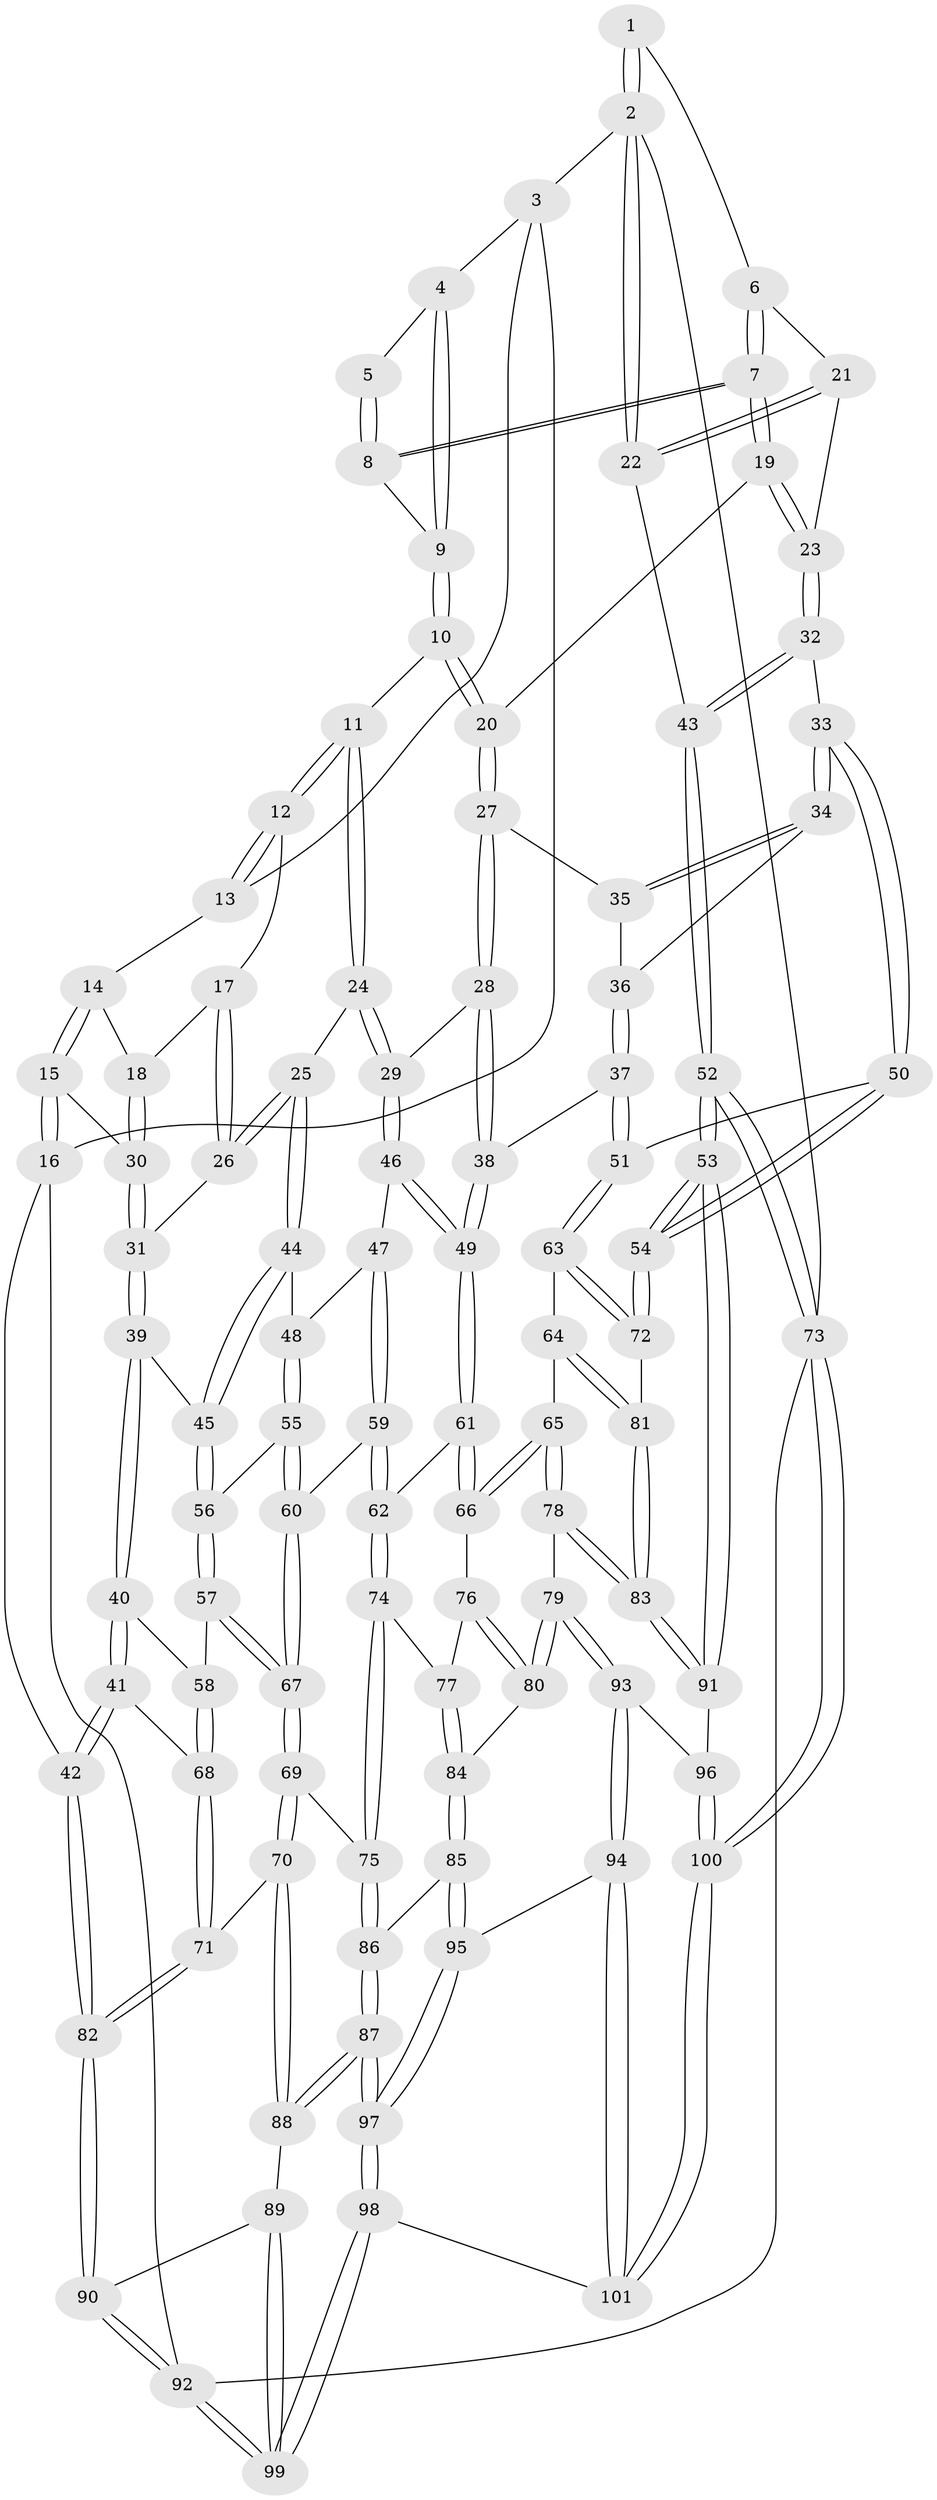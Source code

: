 // Generated by graph-tools (version 1.1) at 2025/38/03/09/25 02:38:26]
// undirected, 101 vertices, 249 edges
graph export_dot {
graph [start="1"]
  node [color=gray90,style=filled];
  1 [pos="+0.7969173958608183+0"];
  2 [pos="+1+0"];
  3 [pos="+0.2528730884586938+0"];
  4 [pos="+0.5689504176786078+0"];
  5 [pos="+0.7919377283669691+0"];
  6 [pos="+0.863005457293003+0.10884390971281707"];
  7 [pos="+0.7880228650519074+0.16770799713619192"];
  8 [pos="+0.7305750367000845+0.08808674666414901"];
  9 [pos="+0.5833954909468468+0.03895687808304592"];
  10 [pos="+0.5566508055340675+0.10234191906026537"];
  11 [pos="+0.4724625054153772+0.17715205753731353"];
  12 [pos="+0.46546052865448395+0.17581374757032794"];
  13 [pos="+0.25492530795103613+0"];
  14 [pos="+0.2350109193398611+0"];
  15 [pos="+0+0.22344009112578936"];
  16 [pos="+0+0.23852742251400047"];
  17 [pos="+0.38848088759018345+0.20105720238247693"];
  18 [pos="+0.24598325645671+0.19746937134149997"];
  19 [pos="+0.7631654693296982+0.24311719615674185"];
  20 [pos="+0.7583859995694079+0.2470246696117508"];
  21 [pos="+0.9556069588845996+0.10842633716299196"];
  22 [pos="+1+0"];
  23 [pos="+0.9458907599296329+0.3014506995727694"];
  24 [pos="+0.52118286822584+0.2676339921220291"];
  25 [pos="+0.40093963116812886+0.3740900186261784"];
  26 [pos="+0.3767289817498939+0.3344556928655998"];
  27 [pos="+0.7573776642651663+0.248587223256009"];
  28 [pos="+0.7238171619522713+0.2769402673243142"];
  29 [pos="+0.5893395471465163+0.32362468889204854"];
  30 [pos="+0.19908929181891383+0.24948682869108116"];
  31 [pos="+0.21423586874624767+0.30176645607365005"];
  32 [pos="+1+0.3452010393606201"];
  33 [pos="+0.9189145551392272+0.42942621463947384"];
  34 [pos="+0.8722988029674661+0.40936628083231597"];
  35 [pos="+0.7718912214581366+0.2786484153738996"];
  36 [pos="+0.8102608163533728+0.41218300842997746"];
  37 [pos="+0.7593934194058546+0.4906445993870643"];
  38 [pos="+0.7370365654621391+0.4877127551605022"];
  39 [pos="+0.22010317323609924+0.4059056720477148"];
  40 [pos="+0.1217082547848191+0.4844422473871369"];
  41 [pos="+4.689555992546742e-05+0.552277244018961"];
  42 [pos="+0+0.577561255240574"];
  43 [pos="+1+0.34531660168936323"];
  44 [pos="+0.3972657095735437+0.413346997316713"];
  45 [pos="+0.26236917246912017+0.43063140984480963"];
  46 [pos="+0.5721522244210636+0.41464056893621076"];
  47 [pos="+0.4876292878226861+0.45874987581914006"];
  48 [pos="+0.42737445798497203+0.4446628890267121"];
  49 [pos="+0.6648669096781327+0.5187650369300697"];
  50 [pos="+0.8929902916358348+0.5128569400064656"];
  51 [pos="+0.8358045392087832+0.52906248898242"];
  52 [pos="+1+0.7434894960942053"];
  53 [pos="+1+0.7417454971205001"];
  54 [pos="+1+0.7176407146968786"];
  55 [pos="+0.3850227152118405+0.5205515289671917"];
  56 [pos="+0.2981459278376282+0.5296598046321894"];
  57 [pos="+0.29181337335910423+0.5538290300293849"];
  58 [pos="+0.25603008306537245+0.5668101520333405"];
  59 [pos="+0.4972266151352886+0.5822926583126218"];
  60 [pos="+0.4095283610276607+0.5849833041471296"];
  61 [pos="+0.6501856855930574+0.570154723615166"];
  62 [pos="+0.5308347663696157+0.6172376455626465"];
  63 [pos="+0.8152120192779078+0.61539309147066"];
  64 [pos="+0.7604645061039825+0.6697128040962017"];
  65 [pos="+0.7425227657360878+0.6724510245766802"];
  66 [pos="+0.6966706396381609+0.6470605857734335"];
  67 [pos="+0.3446775707055371+0.6546263922526412"];
  68 [pos="+0.2144036067842095+0.6085137421481115"];
  69 [pos="+0.3437966490032254+0.6612151946946643"];
  70 [pos="+0.2727558903887657+0.7179761363123434"];
  71 [pos="+0.266230814736286+0.7155799620324084"];
  72 [pos="+0.9839525809638082+0.7075121443089911"];
  73 [pos="+1+1"];
  74 [pos="+0.5215060148624641+0.6635828359790139"];
  75 [pos="+0.4637339135752452+0.7257071204259637"];
  76 [pos="+0.6599191105944773+0.6841373289724896"];
  77 [pos="+0.6020571171210982+0.7222652984464758"];
  78 [pos="+0.7203669733002546+0.7873713856915826"];
  79 [pos="+0.6819273557988231+0.8093252500526003"];
  80 [pos="+0.6681872556554665+0.8028549042937358"];
  81 [pos="+0.8421234326419655+0.7346804308521827"];
  82 [pos="+0+0.7352087796294471"];
  83 [pos="+0.8067363044774839+0.8219075703438856"];
  84 [pos="+0.6097803179456115+0.7854269230584981"];
  85 [pos="+0.5376812547682879+0.8281719482490226"];
  86 [pos="+0.464964540477751+0.7620920889865486"];
  87 [pos="+0.3456761252032689+0.8617769597620935"];
  88 [pos="+0.29510492763788215+0.8210830808863736"];
  89 [pos="+0.23119911627939407+0.8472280856765028"];
  90 [pos="+0+0.7369342345492417"];
  91 [pos="+0.8383257052697468+0.88297434853191"];
  92 [pos="+0+1"];
  93 [pos="+0.6811775821564254+0.8369676622884766"];
  94 [pos="+0.6405407557733642+0.9498891682157743"];
  95 [pos="+0.5380908033598821+0.8578521460082192"];
  96 [pos="+0.8183288655994239+0.9309350992615154"];
  97 [pos="+0.3855610567156652+1"];
  98 [pos="+0.36960635694115856+1"];
  99 [pos="+0+1"];
  100 [pos="+0.7634545686897034+1"];
  101 [pos="+0.7034124876659236+1"];
  1 -- 2;
  1 -- 2;
  1 -- 6;
  2 -- 3;
  2 -- 22;
  2 -- 22;
  2 -- 73;
  3 -- 4;
  3 -- 13;
  3 -- 16;
  4 -- 5;
  4 -- 9;
  4 -- 9;
  5 -- 8;
  5 -- 8;
  6 -- 7;
  6 -- 7;
  6 -- 21;
  7 -- 8;
  7 -- 8;
  7 -- 19;
  7 -- 19;
  8 -- 9;
  9 -- 10;
  9 -- 10;
  10 -- 11;
  10 -- 20;
  10 -- 20;
  11 -- 12;
  11 -- 12;
  11 -- 24;
  11 -- 24;
  12 -- 13;
  12 -- 13;
  12 -- 17;
  13 -- 14;
  14 -- 15;
  14 -- 15;
  14 -- 18;
  15 -- 16;
  15 -- 16;
  15 -- 30;
  16 -- 42;
  16 -- 92;
  17 -- 18;
  17 -- 26;
  17 -- 26;
  18 -- 30;
  18 -- 30;
  19 -- 20;
  19 -- 23;
  19 -- 23;
  20 -- 27;
  20 -- 27;
  21 -- 22;
  21 -- 22;
  21 -- 23;
  22 -- 43;
  23 -- 32;
  23 -- 32;
  24 -- 25;
  24 -- 29;
  24 -- 29;
  25 -- 26;
  25 -- 26;
  25 -- 44;
  25 -- 44;
  26 -- 31;
  27 -- 28;
  27 -- 28;
  27 -- 35;
  28 -- 29;
  28 -- 38;
  28 -- 38;
  29 -- 46;
  29 -- 46;
  30 -- 31;
  30 -- 31;
  31 -- 39;
  31 -- 39;
  32 -- 33;
  32 -- 43;
  32 -- 43;
  33 -- 34;
  33 -- 34;
  33 -- 50;
  33 -- 50;
  34 -- 35;
  34 -- 35;
  34 -- 36;
  35 -- 36;
  36 -- 37;
  36 -- 37;
  37 -- 38;
  37 -- 51;
  37 -- 51;
  38 -- 49;
  38 -- 49;
  39 -- 40;
  39 -- 40;
  39 -- 45;
  40 -- 41;
  40 -- 41;
  40 -- 58;
  41 -- 42;
  41 -- 42;
  41 -- 68;
  42 -- 82;
  42 -- 82;
  43 -- 52;
  43 -- 52;
  44 -- 45;
  44 -- 45;
  44 -- 48;
  45 -- 56;
  45 -- 56;
  46 -- 47;
  46 -- 49;
  46 -- 49;
  47 -- 48;
  47 -- 59;
  47 -- 59;
  48 -- 55;
  48 -- 55;
  49 -- 61;
  49 -- 61;
  50 -- 51;
  50 -- 54;
  50 -- 54;
  51 -- 63;
  51 -- 63;
  52 -- 53;
  52 -- 53;
  52 -- 73;
  52 -- 73;
  53 -- 54;
  53 -- 54;
  53 -- 91;
  53 -- 91;
  54 -- 72;
  54 -- 72;
  55 -- 56;
  55 -- 60;
  55 -- 60;
  56 -- 57;
  56 -- 57;
  57 -- 58;
  57 -- 67;
  57 -- 67;
  58 -- 68;
  58 -- 68;
  59 -- 60;
  59 -- 62;
  59 -- 62;
  60 -- 67;
  60 -- 67;
  61 -- 62;
  61 -- 66;
  61 -- 66;
  62 -- 74;
  62 -- 74;
  63 -- 64;
  63 -- 72;
  63 -- 72;
  64 -- 65;
  64 -- 81;
  64 -- 81;
  65 -- 66;
  65 -- 66;
  65 -- 78;
  65 -- 78;
  66 -- 76;
  67 -- 69;
  67 -- 69;
  68 -- 71;
  68 -- 71;
  69 -- 70;
  69 -- 70;
  69 -- 75;
  70 -- 71;
  70 -- 88;
  70 -- 88;
  71 -- 82;
  71 -- 82;
  72 -- 81;
  73 -- 100;
  73 -- 100;
  73 -- 92;
  74 -- 75;
  74 -- 75;
  74 -- 77;
  75 -- 86;
  75 -- 86;
  76 -- 77;
  76 -- 80;
  76 -- 80;
  77 -- 84;
  77 -- 84;
  78 -- 79;
  78 -- 83;
  78 -- 83;
  79 -- 80;
  79 -- 80;
  79 -- 93;
  79 -- 93;
  80 -- 84;
  81 -- 83;
  81 -- 83;
  82 -- 90;
  82 -- 90;
  83 -- 91;
  83 -- 91;
  84 -- 85;
  84 -- 85;
  85 -- 86;
  85 -- 95;
  85 -- 95;
  86 -- 87;
  86 -- 87;
  87 -- 88;
  87 -- 88;
  87 -- 97;
  87 -- 97;
  88 -- 89;
  89 -- 90;
  89 -- 99;
  89 -- 99;
  90 -- 92;
  90 -- 92;
  91 -- 96;
  92 -- 99;
  92 -- 99;
  93 -- 94;
  93 -- 94;
  93 -- 96;
  94 -- 95;
  94 -- 101;
  94 -- 101;
  95 -- 97;
  95 -- 97;
  96 -- 100;
  96 -- 100;
  97 -- 98;
  97 -- 98;
  98 -- 99;
  98 -- 99;
  98 -- 101;
  100 -- 101;
  100 -- 101;
}
